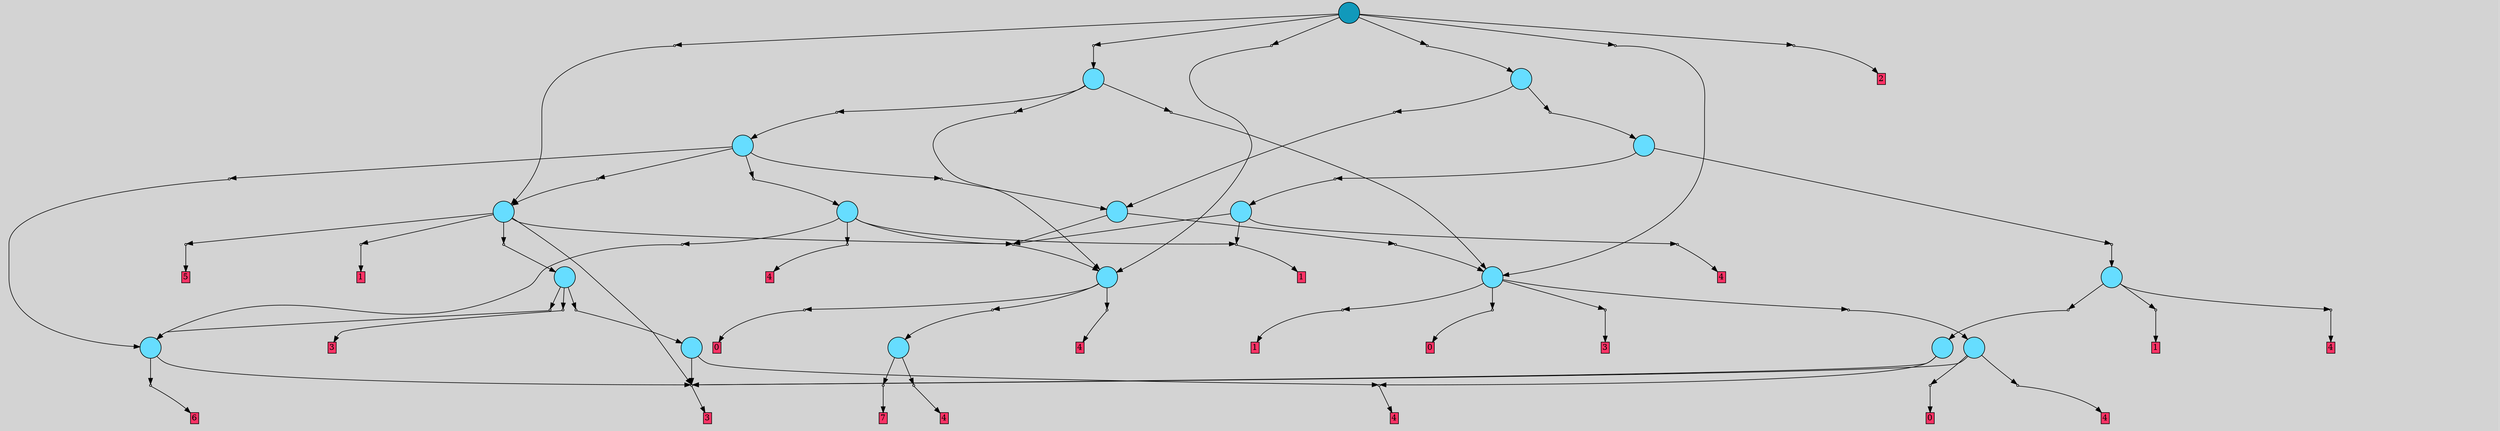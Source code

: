 // File exported with GEGELATI v1.3.1
// On the 2024-04-12 16:10:10
// With the File::TPGGraphDotExporter
digraph{
	graph[pad = "0.212, 0.055" bgcolor = lightgray]
	node[shape=circle style = filled label = ""]
		T0 [fillcolor="#66ddff"]
		T1 [fillcolor="#66ddff"]
		T2 [fillcolor="#66ddff"]
		T3 [fillcolor="#66ddff"]
		T4 [fillcolor="#66ddff"]
		T5 [fillcolor="#66ddff"]
		T6 [fillcolor="#66ddff"]
		T7 [fillcolor="#66ddff"]
		T8 [fillcolor="#66ddff"]
		T9 [fillcolor="#66ddff"]
		T10 [fillcolor="#66ddff"]
		T11 [fillcolor="#66ddff"]
		T12 [fillcolor="#66ddff"]
		T13 [fillcolor="#66ddff"]
		T14 [fillcolor="#66ddff"]
		T15 [fillcolor="#66ddff"]
		T16 [fillcolor="#66ddff"]
		T17 [fillcolor="#1199bb"]
		P0 [fillcolor="#cccccc" shape=point] //
		I0 [shape=box style=invis label="2|0&4|1#3|2#0|6#2|2#1|4#4|4&#92;n"]
		P0 -> I0[style=invis]
		A0 [fillcolor="#ff3366" shape=box margin=0.03 width=0 height=0 label="3"]
		T0 -> P0 -> A0
		P1 [fillcolor="#cccccc" shape=point] //
		I1 [shape=box style=invis label=""]
		P1 -> I1[style=invis]
		A1 [fillcolor="#ff3366" shape=box margin=0.03 width=0 height=0 label="4"]
		T0 -> P1 -> A1
		T1 -> P0
		P2 [fillcolor="#cccccc" shape=point] //
		I2 [shape=box style=invis label="7|0&1|7#2|0#4|6#1|4#2|7#0|2&#92;n"]
		P2 -> I2[style=invis]
		A2 [fillcolor="#ff3366" shape=box margin=0.03 width=0 height=0 label="4"]
		T1 -> P2 -> A2
		P3 [fillcolor="#cccccc" shape=point] //
		I3 [shape=box style=invis label="2|0&3|4#4|4#3|7#0|3#1|4#3|4&#92;n"]
		P3 -> I3[style=invis]
		A3 [fillcolor="#ff3366" shape=box margin=0.03 width=0 height=0 label="0"]
		T1 -> P3 -> A3
		P4 [fillcolor="#cccccc" shape=point] //
		I4 [shape=box style=invis label="4|0&3|4#3|7#0|5#1|6#2|1#2|4&#92;n"]
		P4 -> I4[style=invis]
		A4 [fillcolor="#ff3366" shape=box margin=0.03 width=0 height=0 label="6"]
		T2 -> P4 -> A4
		T2 -> P0
		P5 [fillcolor="#cccccc" shape=point] //
		I5 [shape=box style=invis label="3|0&3|1#0|0#0|5#1|5#0|7#0|6&#92;n"]
		P5 -> I5[style=invis]
		A5 [fillcolor="#ff3366" shape=box margin=0.03 width=0 height=0 label="7"]
		T3 -> P5 -> A5
		P6 [fillcolor="#cccccc" shape=point] //
		I6 [shape=box style=invis label=""]
		P6 -> I6[style=invis]
		A6 [fillcolor="#ff3366" shape=box margin=0.03 width=0 height=0 label="4"]
		T3 -> P6 -> A6
		T4 -> P1
		T4 -> P0
		P7 [fillcolor="#cccccc" shape=point] //
		I7 [shape=box style=invis label="2|0&4|1#3|2#0|6#2|2#1|4#4|4&#92;n"]
		P7 -> I7[style=invis]
		A7 [fillcolor="#ff3366" shape=box margin=0.03 width=0 height=0 label="3"]
		T5 -> P7 -> A7
		P8 [fillcolor="#cccccc" shape=point] //
		I8 [shape=box style=invis label="2|0&3|4#4|4#3|7#0|3#0|4#3|4&#92;n"]
		P8 -> I8[style=invis]
		T5 -> P8 -> T2
		P9 [fillcolor="#cccccc" shape=point] //
		I9 [shape=box style=invis label="8|0&2|5#3|7#1|5#3|0#0|7#3|2&#92;n"]
		P9 -> I9[style=invis]
		T5 -> P9 -> T0
		P10 [fillcolor="#cccccc" shape=point] //
		I10 [shape=box style=invis label="3|4&1|1#1|1#1|4#1|2#0|0#4|5&#92;n3|0&0|4#1|3#3|5#0|4#1|3#1|5&#92;n"]
		P10 -> I10[style=invis]
		A8 [fillcolor="#ff3366" shape=box margin=0.03 width=0 height=0 label="4"]
		T6 -> P10 -> A8
		P11 [fillcolor="#cccccc" shape=point] //
		I11 [shape=box style=invis label="4|0&0|3#2|2#4|2#0|6#4|1#3|0&#92;n"]
		P11 -> I11[style=invis]
		A9 [fillcolor="#ff3366" shape=box margin=0.03 width=0 height=0 label="0"]
		T6 -> P11 -> A9
		P12 [fillcolor="#cccccc" shape=point] //
		I12 [shape=box style=invis label="6|1&3|1#0|5#1|5#1|0#3|2#1|0&#92;n1|5&2|3#0|1#3|3#2|5#4|6#1|4&#92;n0|0&0|5#1|2#2|6#3|4#0|3#2|7&#92;n"]
		P12 -> I12[style=invis]
		T6 -> P12 -> T3
		P13 [fillcolor="#cccccc" shape=point] //
		I13 [shape=box style=invis label="3|0&3|7#4|5#3|1#3|7#1|2#1|2&#92;n3|0&4|1#0|0#0|5#1|5#0|7#0|6&#92;n"]
		P13 -> I13[style=invis]
		A10 [fillcolor="#ff3366" shape=box margin=0.03 width=0 height=0 label="1"]
		T7 -> P13 -> A10
		P14 [fillcolor="#cccccc" shape=point] //
		I14 [shape=box style=invis label="4|0&0|3#2|2#4|2#0|6#0|1#3|0&#92;n"]
		P14 -> I14[style=invis]
		A11 [fillcolor="#ff3366" shape=box margin=0.03 width=0 height=0 label="0"]
		T7 -> P14 -> A11
		P15 [fillcolor="#cccccc" shape=point] //
		I15 [shape=box style=invis label="2|0&4|0#1|6#3|2#0|6#0|4#3|0&#92;n"]
		P15 -> I15[style=invis]
		T7 -> P15 -> T1
		P16 [fillcolor="#cccccc" shape=point] //
		I16 [shape=box style=invis label="2|0&4|1#3|2#0|6#2|2#1|4#4|4&#92;n"]
		P16 -> I16[style=invis]
		A12 [fillcolor="#ff3366" shape=box margin=0.03 width=0 height=0 label="3"]
		T7 -> P16 -> A12
		P17 [fillcolor="#cccccc" shape=point] //
		I17 [shape=box style=invis label="4|0&1|5#2|0#1|0#2|7#0|0#3|7&#92;n"]
		P17 -> I17[style=invis]
		T8 -> P17 -> T6
		P18 [fillcolor="#cccccc" shape=point] //
		I18 [shape=box style=invis label="2|0&3|1#3|5#3|3#4|1#1|4#4|7&#92;n"]
		P18 -> I18[style=invis]
		A13 [fillcolor="#ff3366" shape=box margin=0.03 width=0 height=0 label="1"]
		T8 -> P18 -> A13
		P19 [fillcolor="#cccccc" shape=point] //
		I19 [shape=box style=invis label="6|0&0|7#3|6#0|0#1|0#2|3#2|5&#92;n"]
		P19 -> I19[style=invis]
		A14 [fillcolor="#ff3366" shape=box margin=0.03 width=0 height=0 label="4"]
		T8 -> P19 -> A14
		P20 [fillcolor="#cccccc" shape=point] //
		I20 [shape=box style=invis label="3|0&3|2#1|6#4|0#1|6#2|0#4|4&#92;n"]
		P20 -> I20[style=invis]
		T9 -> P20 -> T7
		T9 -> P17
		P21 [fillcolor="#cccccc" shape=point] //
		I21 [shape=box style=invis label="5|0&2|6#0|1#4|0#2|7#4|1#0|2&#92;n"]
		P21 -> I21[style=invis]
		T10 -> P21 -> T4
		P22 [fillcolor="#cccccc" shape=point] //
		I22 [shape=box style=invis label="3|0&3|5#3|3#4|6#4|0#4|4#2|1&#92;n"]
		P22 -> I22[style=invis]
		A15 [fillcolor="#ff3366" shape=box margin=0.03 width=0 height=0 label="1"]
		T10 -> P22 -> A15
		P23 [fillcolor="#cccccc" shape=point] //
		I23 [shape=box style=invis label="4|4&3|5#0|3#2|5#1|1#1|2#2|1&#92;n3|0&0|4#1|3#3|5#0|4#1|3#1|6&#92;n"]
		P23 -> I23[style=invis]
		A16 [fillcolor="#ff3366" shape=box margin=0.03 width=0 height=0 label="4"]
		T10 -> P23 -> A16
		P24 [fillcolor="#cccccc" shape=point] //
		I24 [shape=box style=invis label="6|0&3|2#4|4#1|3#0|0#3|0#0|1&#92;n"]
		P24 -> I24[style=invis]
		A17 [fillcolor="#ff3366" shape=box margin=0.03 width=0 height=0 label="5"]
		T11 -> P24 -> A17
		P25 [fillcolor="#cccccc" shape=point] //
		I25 [shape=box style=invis label="2|0&4|0#1|6#3|2#1|6#0|4#3|0&#92;n"]
		P25 -> I25[style=invis]
		T11 -> P25 -> T5
		T11 -> P17
		P26 [fillcolor="#cccccc" shape=point] //
		I26 [shape=box style=invis label="2|0&1|5#3|7#1|5#4|5#3|2#4|6&#92;n"]
		P26 -> I26[style=invis]
		A18 [fillcolor="#ff3366" shape=box margin=0.03 width=0 height=0 label="1"]
		T11 -> P26 -> A18
		T11 -> P0
		T12 -> P17
		T12 -> P18
		P27 [fillcolor="#cccccc" shape=point] //
		I27 [shape=box style=invis label="6|0&0|7#2|6#0|0#1|0#2|3#2|5&#92;n"]
		P27 -> I27[style=invis]
		A19 [fillcolor="#ff3366" shape=box margin=0.03 width=0 height=0 label="4"]
		T12 -> P27 -> A19
		P28 [fillcolor="#cccccc" shape=point] //
		I28 [shape=box style=invis label="2|0&3|4#4|4#3|7#0|3#0|3#3|4&#92;n"]
		P28 -> I28[style=invis]
		T12 -> P28 -> T2
		P29 [fillcolor="#cccccc" shape=point] //
		I29 [shape=box style=invis label="6|0&4|6#1|6#2|6#4|7#1|6#2|0&#92;n"]
		P29 -> I29[style=invis]
		T13 -> P29 -> T8
		P30 [fillcolor="#cccccc" shape=point] //
		I30 [shape=box style=invis label="6|0&4|4#4|3#2|5#2|6#3|3#0|5&#92;n"]
		P30 -> I30[style=invis]
		T13 -> P30 -> T10
		P31 [fillcolor="#cccccc" shape=point] //
		I31 [shape=box style=invis label="2|0&3|4#4|6#2|6#4|3#0|0#3|2&#92;n"]
		P31 -> I31[style=invis]
		T14 -> P31 -> T2
		P32 [fillcolor="#cccccc" shape=point] //
		I32 [shape=box style=invis label="1|0&1|4#4|7#1|7#4|3#3|5#4|6&#92;n"]
		P32 -> I32[style=invis]
		T14 -> P32 -> T11
		P33 [fillcolor="#cccccc" shape=point] //
		I33 [shape=box style=invis label="8|0&2|2#4|1#1|7#2|4#2|6#3|6&#92;n"]
		P33 -> I33[style=invis]
		T14 -> P33 -> T9
		P34 [fillcolor="#cccccc" shape=point] //
		I34 [shape=box style=invis label="8|0&2|7#4|3#2|7#2|6#2|3#0|0&#92;n"]
		P34 -> I34[style=invis]
		T14 -> P34 -> T12
		P35 [fillcolor="#cccccc" shape=point] //
		I35 [shape=box style=invis label="8|0&2|7#4|3#2|7#2|6#2|3#0|0&#92;n"]
		P35 -> I35[style=invis]
		T15 -> P35 -> T13
		P36 [fillcolor="#cccccc" shape=point] //
		I36 [shape=box style=invis label="1|0&4|1#0|1#2|7#4|7#3|7#4|1&#92;n"]
		P36 -> I36[style=invis]
		T15 -> P36 -> T9
		P37 [fillcolor="#cccccc" shape=point] //
		I37 [shape=box style=invis label="1|3&4|2#2|7#3|5#1|1#2|6#0|5&#92;n3|0&0|3#3|6#3|1#4|0#1|3#0|1&#92;n"]
		P37 -> I37[style=invis]
		T16 -> P37 -> T6
		P38 [fillcolor="#cccccc" shape=point] //
		I38 [shape=box style=invis label="8|1&2|2#4|1#1|7#2|4#2|6#3|6&#92;n1|0&4|1#0|1#2|7#4|7#4|7#4|1&#92;n"]
		P38 -> I38[style=invis]
		T16 -> P38 -> T14
		P39 [fillcolor="#cccccc" shape=point] //
		I39 [shape=box style=invis label="2|3&3|0#2|6#2|4#0|7#4|1#3|6&#92;n1|0&0|1#0|3#2|7#0|6#0|5#1|2&#92;n"]
		P39 -> I39[style=invis]
		T16 -> P39 -> T7
		P40 [fillcolor="#cccccc" shape=point] //
		I40 [shape=box style=invis label="6|0&3|2#2|2#0|4#4|2#2|7#4|6&#92;n"]
		P40 -> I40[style=invis]
		A20 [fillcolor="#ff3366" shape=box margin=0.03 width=0 height=0 label="2"]
		T17 -> P40 -> A20
		P41 [fillcolor="#cccccc" shape=point] //
		I41 [shape=box style=invis label="0|7&2|5#4|3#0|4#1|7#3|4#2|3&#92;n3|0&0|7#3|6#3|1#4|0#1|3#0|1&#92;n"]
		P41 -> I41[style=invis]
		T17 -> P41 -> T6
		P42 [fillcolor="#cccccc" shape=point] //
		I42 [shape=box style=invis label="1|0&3|4#4|7#1|7#4|3#3|5#4|6&#92;n"]
		P42 -> I42[style=invis]
		T17 -> P42 -> T11
		P43 [fillcolor="#cccccc" shape=point] //
		I43 [shape=box style=invis label="8|0&2|2#4|1#1|7#2|4#2|6#3|6&#92;n"]
		P43 -> I43[style=invis]
		T17 -> P43 -> T15
		P44 [fillcolor="#cccccc" shape=point] //
		I44 [shape=box style=invis label="3|0&3|6#0|6#2|3#4|7#4|1#4|7&#92;n"]
		P44 -> I44[style=invis]
		T17 -> P44 -> T16
		P45 [fillcolor="#cccccc" shape=point] //
		I45 [shape=box style=invis label="7|0&3|2#1|6#4|0#1|6#2|3#4|4&#92;n"]
		P45 -> I45[style=invis]
		T17 -> P45 -> T7
		{ rank= same T17 }
}
